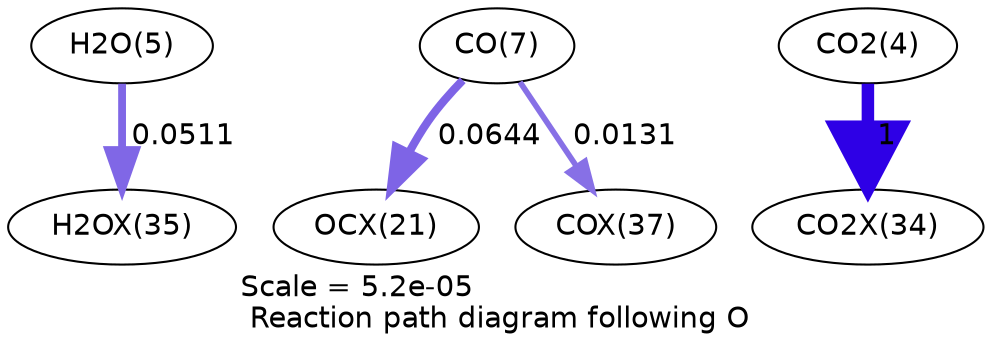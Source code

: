 digraph reaction_paths {
center=1;
s7 -> s40[fontname="Helvetica", penwidth=3.75, arrowsize=1.88, color="0.7, 0.551, 0.9"
, label=" 0.0511"];
s9 -> s31[fontname="Helvetica", penwidth=3.93, arrowsize=1.96, color="0.7, 0.564, 0.9"
, label=" 0.0644"];
s9 -> s42[fontname="Helvetica", penwidth=2.73, arrowsize=1.36, color="0.7, 0.513, 0.9"
, label=" 0.0131"];
s6 -> s39[fontname="Helvetica", penwidth=6, arrowsize=3, color="0.7, 1.5, 0.9"
, label=" 1"];
s6 [ fontname="Helvetica", label="CO2(4)"];
s7 [ fontname="Helvetica", label="H2O(5)"];
s9 [ fontname="Helvetica", label="CO(7)"];
s31 [ fontname="Helvetica", label="OCX(21)"];
s39 [ fontname="Helvetica", label="CO2X(34)"];
s40 [ fontname="Helvetica", label="H2OX(35)"];
s42 [ fontname="Helvetica", label="COX(37)"];
 label = "Scale = 5.2e-05\l Reaction path diagram following O";
 fontname = "Helvetica";
}
